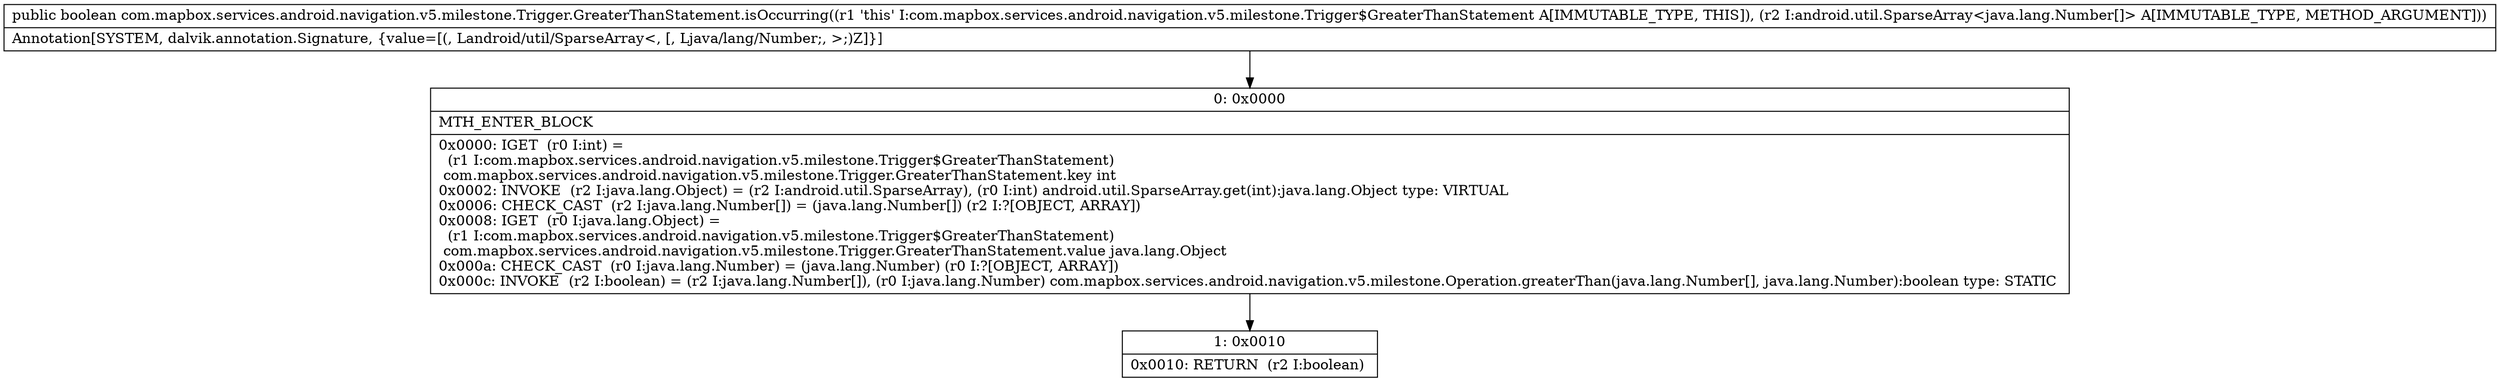 digraph "CFG forcom.mapbox.services.android.navigation.v5.milestone.Trigger.GreaterThanStatement.isOccurring(Landroid\/util\/SparseArray;)Z" {
Node_0 [shape=record,label="{0\:\ 0x0000|MTH_ENTER_BLOCK\l|0x0000: IGET  (r0 I:int) = \l  (r1 I:com.mapbox.services.android.navigation.v5.milestone.Trigger$GreaterThanStatement)\l com.mapbox.services.android.navigation.v5.milestone.Trigger.GreaterThanStatement.key int \l0x0002: INVOKE  (r2 I:java.lang.Object) = (r2 I:android.util.SparseArray), (r0 I:int) android.util.SparseArray.get(int):java.lang.Object type: VIRTUAL \l0x0006: CHECK_CAST  (r2 I:java.lang.Number[]) = (java.lang.Number[]) (r2 I:?[OBJECT, ARRAY]) \l0x0008: IGET  (r0 I:java.lang.Object) = \l  (r1 I:com.mapbox.services.android.navigation.v5.milestone.Trigger$GreaterThanStatement)\l com.mapbox.services.android.navigation.v5.milestone.Trigger.GreaterThanStatement.value java.lang.Object \l0x000a: CHECK_CAST  (r0 I:java.lang.Number) = (java.lang.Number) (r0 I:?[OBJECT, ARRAY]) \l0x000c: INVOKE  (r2 I:boolean) = (r2 I:java.lang.Number[]), (r0 I:java.lang.Number) com.mapbox.services.android.navigation.v5.milestone.Operation.greaterThan(java.lang.Number[], java.lang.Number):boolean type: STATIC \l}"];
Node_1 [shape=record,label="{1\:\ 0x0010|0x0010: RETURN  (r2 I:boolean) \l}"];
MethodNode[shape=record,label="{public boolean com.mapbox.services.android.navigation.v5.milestone.Trigger.GreaterThanStatement.isOccurring((r1 'this' I:com.mapbox.services.android.navigation.v5.milestone.Trigger$GreaterThanStatement A[IMMUTABLE_TYPE, THIS]), (r2 I:android.util.SparseArray\<java.lang.Number[]\> A[IMMUTABLE_TYPE, METHOD_ARGUMENT]))  | Annotation[SYSTEM, dalvik.annotation.Signature, \{value=[(, Landroid\/util\/SparseArray\<, [, Ljava\/lang\/Number;, \>;)Z]\}]\l}"];
MethodNode -> Node_0;
Node_0 -> Node_1;
}

